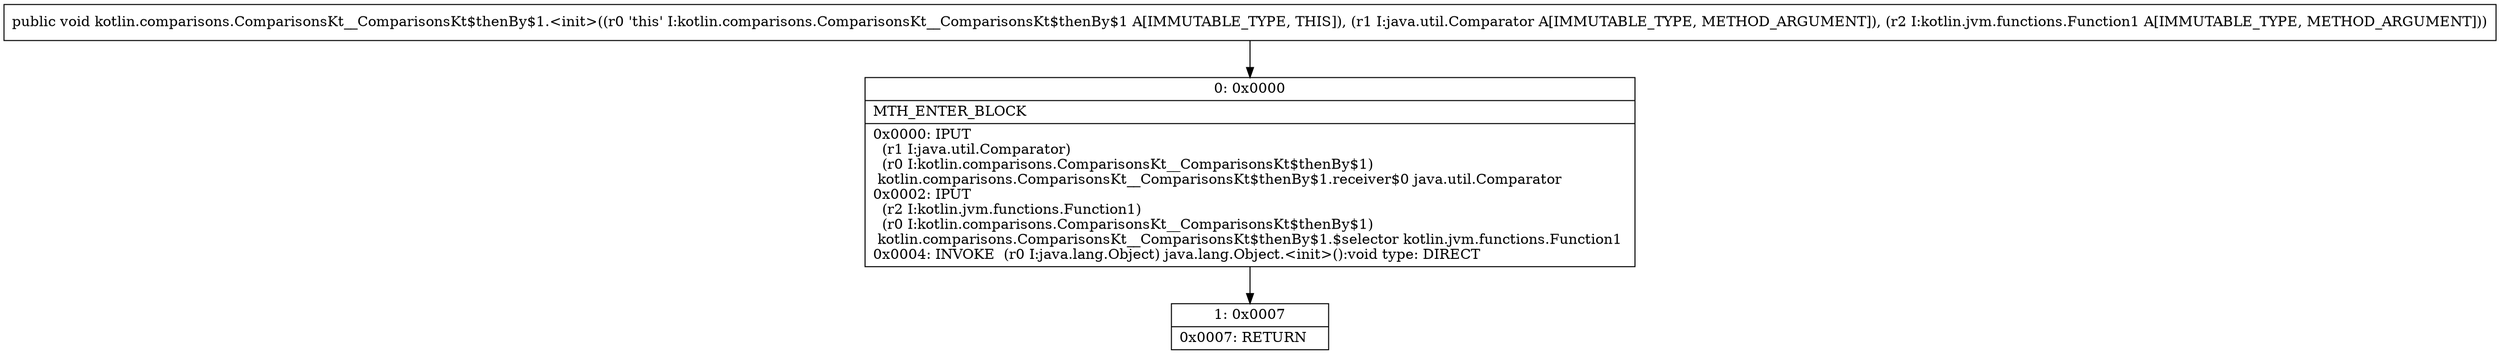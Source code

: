 digraph "CFG forkotlin.comparisons.ComparisonsKt__ComparisonsKt$thenBy$1.\<init\>(Ljava\/util\/Comparator;Lkotlin\/jvm\/functions\/Function1;)V" {
Node_0 [shape=record,label="{0\:\ 0x0000|MTH_ENTER_BLOCK\l|0x0000: IPUT  \l  (r1 I:java.util.Comparator)\l  (r0 I:kotlin.comparisons.ComparisonsKt__ComparisonsKt$thenBy$1)\l kotlin.comparisons.ComparisonsKt__ComparisonsKt$thenBy$1.receiver$0 java.util.Comparator \l0x0002: IPUT  \l  (r2 I:kotlin.jvm.functions.Function1)\l  (r0 I:kotlin.comparisons.ComparisonsKt__ComparisonsKt$thenBy$1)\l kotlin.comparisons.ComparisonsKt__ComparisonsKt$thenBy$1.$selector kotlin.jvm.functions.Function1 \l0x0004: INVOKE  (r0 I:java.lang.Object) java.lang.Object.\<init\>():void type: DIRECT \l}"];
Node_1 [shape=record,label="{1\:\ 0x0007|0x0007: RETURN   \l}"];
MethodNode[shape=record,label="{public void kotlin.comparisons.ComparisonsKt__ComparisonsKt$thenBy$1.\<init\>((r0 'this' I:kotlin.comparisons.ComparisonsKt__ComparisonsKt$thenBy$1 A[IMMUTABLE_TYPE, THIS]), (r1 I:java.util.Comparator A[IMMUTABLE_TYPE, METHOD_ARGUMENT]), (r2 I:kotlin.jvm.functions.Function1 A[IMMUTABLE_TYPE, METHOD_ARGUMENT])) }"];
MethodNode -> Node_0;
Node_0 -> Node_1;
}

